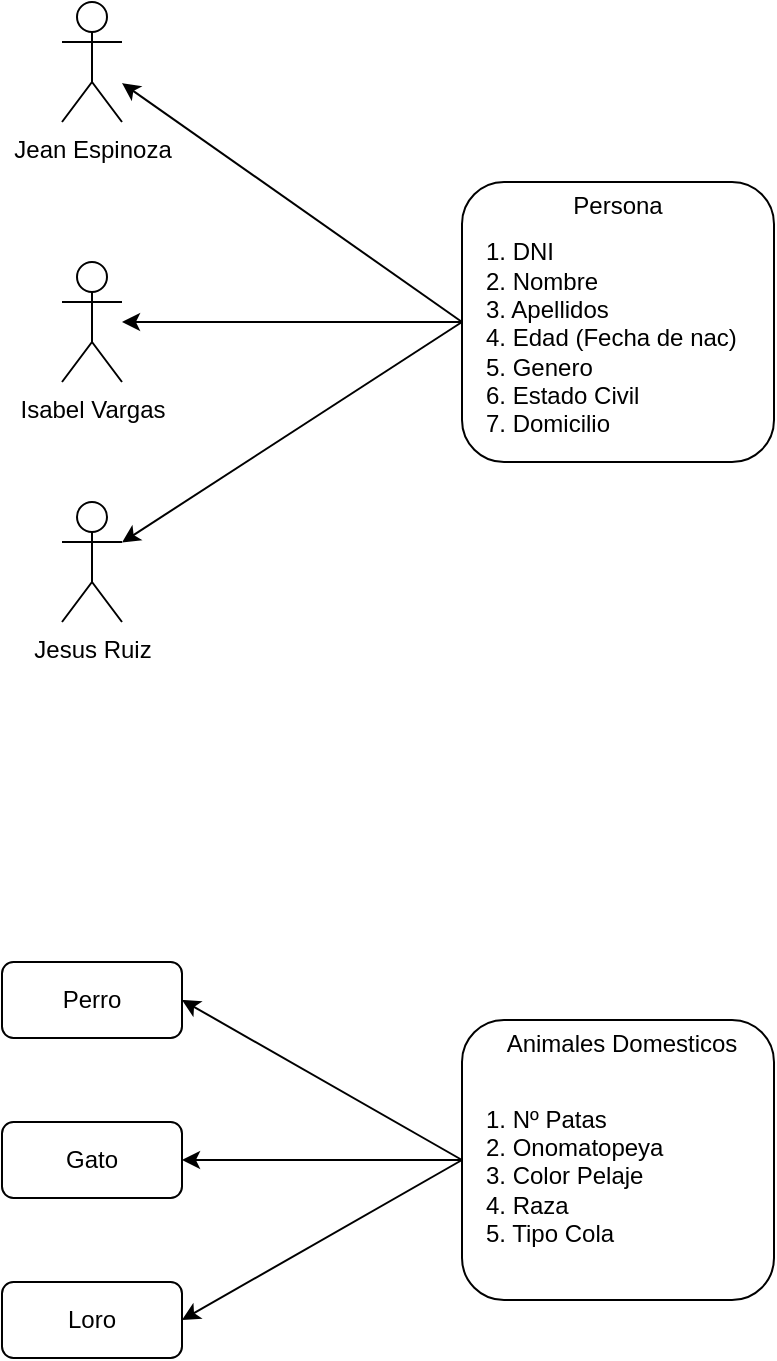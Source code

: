 <mxfile>
    <diagram id="p07p9-Dt14PnsUnyqcVm" name="Página-1">
        <mxGraphModel dx="926" dy="555" grid="1" gridSize="10" guides="1" tooltips="1" connect="1" arrows="1" fold="1" page="1" pageScale="1" pageWidth="827" pageHeight="1169" math="0" shadow="0">
            <root>
                <mxCell id="0"/>
                <mxCell id="1" parent="0"/>
                <mxCell id="6" value="Jean Espinoza" style="shape=umlActor;verticalLabelPosition=bottom;verticalAlign=top;html=1;outlineConnect=0;" vertex="1" parent="1">
                    <mxGeometry x="280" y="80" width="30" height="60" as="geometry"/>
                </mxCell>
                <mxCell id="7" value="Isabel Vargas" style="shape=umlActor;verticalLabelPosition=bottom;verticalAlign=top;html=1;outlineConnect=0;" vertex="1" parent="1">
                    <mxGeometry x="280" y="210" width="30" height="60" as="geometry"/>
                </mxCell>
                <mxCell id="8" value="Jesus Ruiz" style="shape=umlActor;verticalLabelPosition=bottom;verticalAlign=top;html=1;outlineConnect=0;" vertex="1" parent="1">
                    <mxGeometry x="280" y="330" width="30" height="60" as="geometry"/>
                </mxCell>
                <mxCell id="9" value="" style="group" vertex="1" connectable="0" parent="1">
                    <mxGeometry x="480" y="170" width="156" height="140" as="geometry"/>
                </mxCell>
                <mxCell id="2" value="" style="rounded=1;whiteSpace=wrap;html=1;" vertex="1" parent="9">
                    <mxGeometry width="156" height="140" as="geometry"/>
                </mxCell>
                <mxCell id="3" value="Persona" style="text;html=1;strokeColor=none;fillColor=none;align=center;verticalAlign=middle;whiteSpace=wrap;rounded=0;" vertex="1" parent="9">
                    <mxGeometry x="48" y="2" width="60" height="20" as="geometry"/>
                </mxCell>
                <mxCell id="5" value="1. DNI&lt;br&gt;2. Nombre&lt;br&gt;3. Apellidos&lt;br&gt;4. Edad (Fecha de nac)&lt;br&gt;5. Genero&lt;br&gt;6. Estado Civil&lt;br&gt;7. Domicilio" style="text;html=1;strokeColor=none;fillColor=none;align=left;verticalAlign=middle;whiteSpace=wrap;rounded=0;" vertex="1" parent="9">
                    <mxGeometry x="10" y="28" width="130" height="100" as="geometry"/>
                </mxCell>
                <mxCell id="10" style="edgeStyle=none;html=1;exitX=0;exitY=0.5;exitDx=0;exitDy=0;" edge="1" parent="1" source="2" target="6">
                    <mxGeometry relative="1" as="geometry"/>
                </mxCell>
                <mxCell id="11" style="edgeStyle=none;html=1;exitX=0;exitY=0.5;exitDx=0;exitDy=0;" edge="1" parent="1" source="2" target="7">
                    <mxGeometry relative="1" as="geometry"/>
                </mxCell>
                <mxCell id="12" style="edgeStyle=none;html=1;exitX=0;exitY=0.5;exitDx=0;exitDy=0;" edge="1" parent="1" source="2" target="8">
                    <mxGeometry relative="1" as="geometry"/>
                </mxCell>
                <mxCell id="14" value="" style="group" vertex="1" connectable="0" parent="1">
                    <mxGeometry x="480" y="589" width="156" height="140" as="geometry"/>
                </mxCell>
                <mxCell id="15" value="" style="rounded=1;whiteSpace=wrap;html=1;" vertex="1" parent="14">
                    <mxGeometry width="156" height="140" as="geometry"/>
                </mxCell>
                <mxCell id="16" value="Animales Domesticos" style="text;html=1;strokeColor=none;fillColor=none;align=center;verticalAlign=middle;whiteSpace=wrap;rounded=0;" vertex="1" parent="14">
                    <mxGeometry x="10" y="2" width="140" height="20" as="geometry"/>
                </mxCell>
                <mxCell id="17" value="1. Nº Patas&lt;br&gt;2. Onomatopeya&lt;br&gt;3. Color Pelaje&lt;br&gt;4. Raza&lt;br&gt;5. Tipo Cola" style="text;html=1;strokeColor=none;fillColor=none;align=left;verticalAlign=middle;whiteSpace=wrap;rounded=0;" vertex="1" parent="14">
                    <mxGeometry x="10" y="28" width="130" height="100" as="geometry"/>
                </mxCell>
                <mxCell id="18" value="Perro" style="rounded=1;whiteSpace=wrap;html=1;" vertex="1" parent="1">
                    <mxGeometry x="250" y="560" width="90" height="38" as="geometry"/>
                </mxCell>
                <mxCell id="19" value="Gato" style="rounded=1;whiteSpace=wrap;html=1;" vertex="1" parent="1">
                    <mxGeometry x="250" y="640" width="90" height="38" as="geometry"/>
                </mxCell>
                <mxCell id="20" value="Loro" style="rounded=1;whiteSpace=wrap;html=1;" vertex="1" parent="1">
                    <mxGeometry x="250" y="720" width="90" height="38" as="geometry"/>
                </mxCell>
                <mxCell id="22" style="edgeStyle=none;html=1;exitX=0;exitY=0.5;exitDx=0;exitDy=0;entryX=1;entryY=0.5;entryDx=0;entryDy=0;" edge="1" parent="1" source="15" target="18">
                    <mxGeometry relative="1" as="geometry"/>
                </mxCell>
                <mxCell id="23" style="edgeStyle=none;html=1;exitX=0;exitY=0.5;exitDx=0;exitDy=0;entryX=1;entryY=0.5;entryDx=0;entryDy=0;" edge="1" parent="1" source="15" target="19">
                    <mxGeometry relative="1" as="geometry"/>
                </mxCell>
                <mxCell id="28" style="edgeStyle=none;html=1;exitX=0;exitY=0.5;exitDx=0;exitDy=0;entryX=1;entryY=0.5;entryDx=0;entryDy=0;" edge="1" parent="1" source="15" target="20">
                    <mxGeometry relative="1" as="geometry"/>
                </mxCell>
            </root>
        </mxGraphModel>
    </diagram>
</mxfile>
